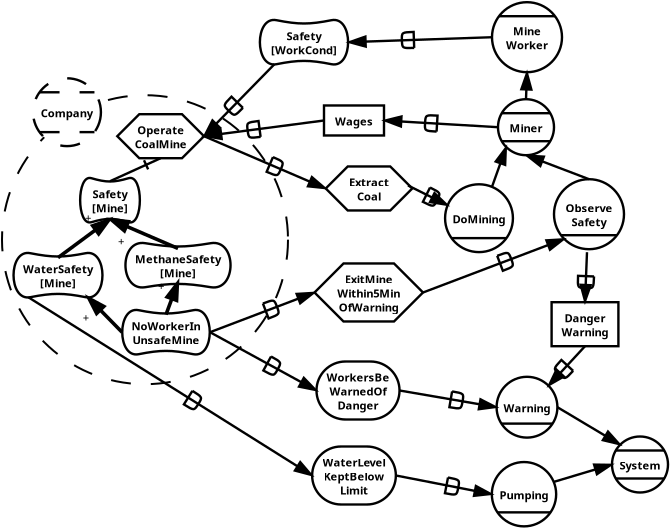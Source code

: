 <?xml version="1.0" encoding="UTF-8"?>
<dia:diagram xmlns:dia="http://www.lysator.liu.se/~alla/dia/"><dia:layer name="Background" visible="true"><dia:object type="Standard - Ellipse" version="0" id="O0"><dia:attribute name="obj_pos"><dia:point val="0.2,5.95"/></dia:attribute><dia:attribute name="obj_bb"><dia:rectangle val="0.15,5.9;14.55,20.45"/></dia:attribute><dia:attribute name="elem_corner"><dia:point val="0.2,5.95"/></dia:attribute><dia:attribute name="elem_width"><dia:real val="14.3"/></dia:attribute><dia:attribute name="elem_height"><dia:real val="14.45"/></dia:attribute><dia:attribute name="line_style"><dia:enum val="1"/></dia:attribute></dia:object><dia:object type="Istar - actor" version="0" id="O1"><dia:attribute name="obj_pos"><dia:point val="1.754,5.104"/></dia:attribute><dia:attribute name="obj_bb"><dia:rectangle val="1.694,5.044;5.206,8.556"/></dia:attribute><dia:attribute name="elem_corner"><dia:point val="1.754,5.104"/></dia:attribute><dia:attribute name="elem_width"><dia:real val="3.392"/></dia:attribute><dia:attribute name="elem_height"><dia:real val="3.392"/></dia:attribute><dia:attribute name="type"><dia:enum val="2"/></dia:attribute><dia:attribute name="text"><dia:composite type="text"><dia:attribute name="string"><dia:string>#Company#</dia:string></dia:attribute><dia:attribute name="font"><dia:font family="sans" style="80" name="Courier"/></dia:attribute><dia:attribute name="height"><dia:real val="0.7"/></dia:attribute><dia:attribute name="pos"><dia:point val="3.45,7.12"/></dia:attribute><dia:attribute name="color"><dia:color val="#000000"/></dia:attribute><dia:attribute name="alignment"><dia:enum val="1"/></dia:attribute></dia:composite></dia:attribute></dia:object><dia:object type="Istar - other" version="0" id="O2"><dia:attribute name="obj_pos"><dia:point val="5.964,6.9"/></dia:attribute><dia:attribute name="obj_bb"><dia:rectangle val="5.904,6.84;10.36,9.16"/></dia:attribute><dia:attribute name="elem_corner"><dia:point val="5.964,6.9"/></dia:attribute><dia:attribute name="elem_width"><dia:real val="4.336"/></dia:attribute><dia:attribute name="elem_height"><dia:real val="2.2"/></dia:attribute><dia:attribute name="type"><dia:enum val="1"/></dia:attribute><dia:attribute name="text"><dia:composite type="text"><dia:attribute name="string"><dia:string>#Operate
CoalMine#</dia:string></dia:attribute><dia:attribute name="font"><dia:font family="sans" style="80" name="Courier"/></dia:attribute><dia:attribute name="height"><dia:real val="0.7"/></dia:attribute><dia:attribute name="pos"><dia:point val="8.132,7.97"/></dia:attribute><dia:attribute name="color"><dia:color val="#000000"/></dia:attribute><dia:attribute name="alignment"><dia:enum val="1"/></dia:attribute></dia:composite></dia:attribute><dia:attribute name="cpl_north"><dia:int val="3"/></dia:attribute><dia:attribute name="cpl_west"><dia:int val="1"/></dia:attribute><dia:attribute name="cpl_south"><dia:int val="3"/></dia:attribute><dia:attribute name="cpl_east"><dia:int val="1"/></dia:attribute></dia:object><dia:object type="Istar - goal" version="0" id="O3"><dia:attribute name="obj_pos"><dia:point val="4.1,10.1"/></dia:attribute><dia:attribute name="obj_bb"><dia:rectangle val="3.98,9.98;7.22,12.42"/></dia:attribute><dia:attribute name="elem_corner"><dia:point val="4.1,10.1"/></dia:attribute><dia:attribute name="elem_width"><dia:real val="3"/></dia:attribute><dia:attribute name="elem_height"><dia:real val="2.2"/></dia:attribute><dia:attribute name="type"><dia:enum val="0"/></dia:attribute><dia:attribute name="text"><dia:composite type="text"><dia:attribute name="string"><dia:string>#Safety
[Mine]#</dia:string></dia:attribute><dia:attribute name="font"><dia:font family="sans" style="80" name="Courier"/></dia:attribute><dia:attribute name="height"><dia:real val="0.7"/></dia:attribute><dia:attribute name="pos"><dia:point val="5.6,11.17"/></dia:attribute><dia:attribute name="color"><dia:color val="#000000"/></dia:attribute><dia:attribute name="alignment"><dia:enum val="1"/></dia:attribute></dia:composite></dia:attribute></dia:object><dia:object type="Istar - goal" version="0" id="O4"><dia:attribute name="obj_pos"><dia:point val="6.36,13.35"/></dia:attribute><dia:attribute name="obj_bb"><dia:rectangle val="6.24,13.23;11.76,15.67"/></dia:attribute><dia:attribute name="elem_corner"><dia:point val="6.36,13.35"/></dia:attribute><dia:attribute name="elem_width"><dia:real val="5.28"/></dia:attribute><dia:attribute name="elem_height"><dia:real val="2.2"/></dia:attribute><dia:attribute name="type"><dia:enum val="0"/></dia:attribute><dia:attribute name="text"><dia:composite type="text"><dia:attribute name="string"><dia:string>#MethaneSafety
[Mine]#</dia:string></dia:attribute><dia:attribute name="font"><dia:font family="sans" style="80" name="Courier"/></dia:attribute><dia:attribute name="height"><dia:real val="0.7"/></dia:attribute><dia:attribute name="pos"><dia:point val="9,14.42"/></dia:attribute><dia:attribute name="color"><dia:color val="#000000"/></dia:attribute><dia:attribute name="alignment"><dia:enum val="1"/></dia:attribute></dia:composite></dia:attribute></dia:object><dia:object type="Istar - goal" version="0" id="O5"><dia:attribute name="obj_pos"><dia:point val="0.766,13.85"/></dia:attribute><dia:attribute name="obj_bb"><dia:rectangle val="0.646,13.73;5.354,16.17"/></dia:attribute><dia:attribute name="elem_corner"><dia:point val="0.766,13.85"/></dia:attribute><dia:attribute name="elem_width"><dia:real val="4.468"/></dia:attribute><dia:attribute name="elem_height"><dia:real val="2.2"/></dia:attribute><dia:attribute name="type"><dia:enum val="0"/></dia:attribute><dia:attribute name="text"><dia:composite type="text"><dia:attribute name="string"><dia:string>#WaterSafety
[Mine]#</dia:string></dia:attribute><dia:attribute name="font"><dia:font family="sans" style="80" name="Courier"/></dia:attribute><dia:attribute name="height"><dia:real val="0.7"/></dia:attribute><dia:attribute name="pos"><dia:point val="3,14.92"/></dia:attribute><dia:attribute name="color"><dia:color val="#000000"/></dia:attribute><dia:attribute name="alignment"><dia:enum val="1"/></dia:attribute></dia:composite></dia:attribute></dia:object><dia:object type="Istar - link" version="0" id="O6"><dia:attribute name="obj_pos"><dia:point val="3,14.073"/></dia:attribute><dia:attribute name="obj_bb"><dia:rectangle val="2.916,11.578;5.986,14.157"/></dia:attribute><dia:attribute name="conn_endpoints"><dia:point val="3,14.073"/><dia:point val="5.6,12.15"/></dia:attribute><dia:attribute name="type"><dia:enum val="1"/></dia:attribute><dia:attribute name="pm"><dia:point val="4.3,13.112"/></dia:attribute><dia:connections><dia:connection handle="0" to="O5" connection="3"/><dia:connection handle="1" to="O3" connection="6"/></dia:connections></dia:object><dia:object type="Istar - link" version="0" id="O7"><dia:attribute name="obj_pos"><dia:point val="9,13.614"/></dia:attribute><dia:attribute name="obj_bb"><dia:rectangle val="5.387,11.729;9.079,14.155"/></dia:attribute><dia:attribute name="conn_endpoints"><dia:point val="9,13.614"/><dia:point val="5.6,12.15"/></dia:attribute><dia:attribute name="type"><dia:enum val="1"/></dia:attribute><dia:attribute name="pm"><dia:point val="7.3,12.882"/></dia:attribute><dia:connections><dia:connection handle="0" to="O4" connection="3"/><dia:connection handle="1" to="O3" connection="6"/></dia:connections></dia:object><dia:object type="Istar - link" version="0" id="O8"><dia:attribute name="obj_pos"><dia:point val="5.6,10.25"/></dia:attribute><dia:attribute name="obj_bb"><dia:rectangle val="5.521,8.255;8.584,10.34"/></dia:attribute><dia:attribute name="conn_endpoints"><dia:point val="5.6,10.25"/><dia:point val="8.132,9.1"/></dia:attribute><dia:attribute name="type"><dia:enum val="4"/></dia:attribute><dia:attribute name="pm"><dia:point val="6.866,9.675"/></dia:attribute><dia:connections><dia:connection handle="0" to="O3" connection="3"/><dia:connection handle="1" to="O2" connection="5"/></dia:connections></dia:object><dia:object type="Istar - goal" version="0" id="O9"><dia:attribute name="obj_pos"><dia:point val="6.201,16.7"/></dia:attribute><dia:attribute name="obj_bb"><dia:rectangle val="6.081,16.58;10.719,19.02"/></dia:attribute><dia:attribute name="elem_corner"><dia:point val="6.201,16.7"/></dia:attribute><dia:attribute name="elem_width"><dia:real val="4.398"/></dia:attribute><dia:attribute name="elem_height"><dia:real val="2.2"/></dia:attribute><dia:attribute name="type"><dia:enum val="0"/></dia:attribute><dia:attribute name="text"><dia:composite type="text"><dia:attribute name="string"><dia:string>#NoWorkerIn
UnsafeMine#</dia:string></dia:attribute><dia:attribute name="font"><dia:font family="sans" style="80" name="Courier"/></dia:attribute><dia:attribute name="height"><dia:real val="0.7"/></dia:attribute><dia:attribute name="pos"><dia:point val="8.4,17.77"/></dia:attribute><dia:attribute name="color"><dia:color val="#000000"/></dia:attribute><dia:attribute name="alignment"><dia:enum val="1"/></dia:attribute></dia:composite></dia:attribute></dia:object><dia:object type="Istar - link" version="0" id="O10"><dia:attribute name="obj_pos"><dia:point val="8.4,16.92"/></dia:attribute><dia:attribute name="obj_bb"><dia:rectangle val="7.668,14.745;10.068,16.997"/></dia:attribute><dia:attribute name="conn_endpoints"><dia:point val="8.4,16.92"/><dia:point val="9,15.286"/></dia:attribute><dia:attribute name="type"><dia:enum val="1"/></dia:attribute><dia:attribute name="pm"><dia:point val="8.7,16.103"/></dia:attribute><dia:connections><dia:connection handle="0" to="O9" connection="3"/><dia:connection handle="1" to="O4" connection="6"/></dia:connections></dia:object><dia:object type="Istar - link" version="0" id="O11"><dia:attribute name="obj_pos"><dia:point val="6.201,17.8"/></dia:attribute><dia:attribute name="obj_bb"><dia:rectangle val="3.766,15.637;6.286,17.962"/></dia:attribute><dia:attribute name="conn_endpoints"><dia:point val="6.201,17.8"/><dia:point val="4.489,16.05"/></dia:attribute><dia:attribute name="type"><dia:enum val="1"/></dia:attribute><dia:attribute name="pm"><dia:point val="5.345,16.925"/></dia:attribute><dia:connections><dia:connection handle="0" to="O9" connection="0"/><dia:connection handle="1" to="O5" connection="7"/></dia:connections></dia:object><dia:object type="Istar - actor" version="0" id="O12"><dia:attribute name="obj_pos"><dia:point val="24.7,1.3"/></dia:attribute><dia:attribute name="obj_bb"><dia:rectangle val="24.64,1.24;28.26,4.86"/></dia:attribute><dia:attribute name="elem_corner"><dia:point val="24.7,1.3"/></dia:attribute><dia:attribute name="elem_width"><dia:real val="3.5"/></dia:attribute><dia:attribute name="elem_height"><dia:real val="3.5"/></dia:attribute><dia:attribute name="type"><dia:enum val="1"/></dia:attribute><dia:attribute name="text"><dia:composite type="text"><dia:attribute name="string"><dia:string>#Mine
Worker#</dia:string></dia:attribute><dia:attribute name="font"><dia:font family="sans" style="80" name="Courier"/></dia:attribute><dia:attribute name="height"><dia:real val="0.7"/></dia:attribute><dia:attribute name="pos"><dia:point val="26.45,3.02"/></dia:attribute><dia:attribute name="color"><dia:color val="#000000"/></dia:attribute><dia:attribute name="alignment"><dia:enum val="1"/></dia:attribute></dia:composite></dia:attribute></dia:object><dia:object type="Istar - actor" version="0" id="O13"><dia:attribute name="obj_pos"><dia:point val="25,6.15"/></dia:attribute><dia:attribute name="obj_bb"><dia:rectangle val="24.94,6.09;27.86,9.01"/></dia:attribute><dia:attribute name="elem_corner"><dia:point val="25,6.15"/></dia:attribute><dia:attribute name="elem_width"><dia:real val="2.8"/></dia:attribute><dia:attribute name="elem_height"><dia:real val="2.8"/></dia:attribute><dia:attribute name="type"><dia:enum val="2"/></dia:attribute><dia:attribute name="text"><dia:composite type="text"><dia:attribute name="string"><dia:string>#Miner#</dia:string></dia:attribute><dia:attribute name="font"><dia:font family="sans" style="80" name="Courier"/></dia:attribute><dia:attribute name="height"><dia:real val="0.7"/></dia:attribute><dia:attribute name="pos"><dia:point val="26.4,7.87"/></dia:attribute><dia:attribute name="color"><dia:color val="#000000"/></dia:attribute><dia:attribute name="alignment"><dia:enum val="1"/></dia:attribute></dia:composite></dia:attribute></dia:object><dia:object type="Istar - link" version="0" id="O14"><dia:attribute name="obj_pos"><dia:point val="26.4,6.15"/></dia:attribute><dia:attribute name="obj_bb"><dia:rectangle val="25.242,4.118;27.642,6.212"/></dia:attribute><dia:attribute name="conn_endpoints"><dia:point val="26.4,6.15"/><dia:point val="26.45,4.8"/></dia:attribute><dia:attribute name="type"><dia:enum val="0"/></dia:attribute><dia:attribute name="pm"><dia:point val="26.425,5.475"/></dia:attribute><dia:connections><dia:connection handle="0" to="O13" connection="4"/><dia:connection handle="1" to="O12" connection="12"/></dia:connections></dia:object><dia:object type="Istar - actor" version="0" id="O15"><dia:attribute name="obj_pos"><dia:point val="22.354,10.404"/></dia:attribute><dia:attribute name="obj_bb"><dia:rectangle val="22.294,10.344;25.806,13.856"/></dia:attribute><dia:attribute name="elem_corner"><dia:point val="22.354,10.404"/></dia:attribute><dia:attribute name="elem_width"><dia:real val="3.392"/></dia:attribute><dia:attribute name="elem_height"><dia:real val="3.392"/></dia:attribute><dia:attribute name="type"><dia:enum val="3"/></dia:attribute><dia:attribute name="text"><dia:composite type="text"><dia:attribute name="string"><dia:string>#DoMining#</dia:string></dia:attribute><dia:attribute name="font"><dia:font family="sans" style="80" name="Courier"/></dia:attribute><dia:attribute name="height"><dia:real val="0.7"/></dia:attribute><dia:attribute name="pos"><dia:point val="24.05,12.42"/></dia:attribute><dia:attribute name="color"><dia:color val="#000000"/></dia:attribute><dia:attribute name="alignment"><dia:enum val="1"/></dia:attribute></dia:composite></dia:attribute></dia:object><dia:object type="Istar - actor" version="0" id="O16"><dia:attribute name="obj_pos"><dia:point val="27.8,10.15"/></dia:attribute><dia:attribute name="obj_bb"><dia:rectangle val="27.74,10.09;31.36,13.71"/></dia:attribute><dia:attribute name="elem_corner"><dia:point val="27.8,10.15"/></dia:attribute><dia:attribute name="elem_width"><dia:real val="3.5"/></dia:attribute><dia:attribute name="elem_height"><dia:real val="3.5"/></dia:attribute><dia:attribute name="type"><dia:enum val="3"/></dia:attribute><dia:attribute name="text"><dia:composite type="text"><dia:attribute name="string"><dia:string>#Observe
Safety#</dia:string></dia:attribute><dia:attribute name="font"><dia:font family="sans" style="80" name="Courier"/></dia:attribute><dia:attribute name="height"><dia:real val="0.7"/></dia:attribute><dia:attribute name="pos"><dia:point val="29.55,11.87"/></dia:attribute><dia:attribute name="color"><dia:color val="#000000"/></dia:attribute><dia:attribute name="alignment"><dia:enum val="1"/></dia:attribute></dia:composite></dia:attribute></dia:object><dia:object type="Istar - other" version="0" id="O17"><dia:attribute name="obj_pos"><dia:point val="27.68,16.3"/></dia:attribute><dia:attribute name="obj_bb"><dia:rectangle val="27.62,16.24;31.08,18.56"/></dia:attribute><dia:attribute name="elem_corner"><dia:point val="27.68,16.3"/></dia:attribute><dia:attribute name="elem_width"><dia:real val="3.34"/></dia:attribute><dia:attribute name="elem_height"><dia:real val="2.2"/></dia:attribute><dia:attribute name="type"><dia:enum val="0"/></dia:attribute><dia:attribute name="text"><dia:composite type="text"><dia:attribute name="string"><dia:string>#Danger
Warning#</dia:string></dia:attribute><dia:attribute name="font"><dia:font family="sans" style="80" name="Courier"/></dia:attribute><dia:attribute name="height"><dia:real val="0.7"/></dia:attribute><dia:attribute name="pos"><dia:point val="29.35,17.37"/></dia:attribute><dia:attribute name="color"><dia:color val="#000000"/></dia:attribute><dia:attribute name="alignment"><dia:enum val="1"/></dia:attribute></dia:composite></dia:attribute><dia:attribute name="cpl_north"><dia:int val="3"/></dia:attribute><dia:attribute name="cpl_west"><dia:int val="1"/></dia:attribute><dia:attribute name="cpl_south"><dia:int val="3"/></dia:attribute><dia:attribute name="cpl_east"><dia:int val="1"/></dia:attribute></dia:object><dia:object type="Istar - actor" version="0" id="O18"><dia:attribute name="obj_pos"><dia:point val="24.93,20.03"/></dia:attribute><dia:attribute name="obj_bb"><dia:rectangle val="24.87,19.97;28.03,23.13"/></dia:attribute><dia:attribute name="elem_corner"><dia:point val="24.93,20.03"/></dia:attribute><dia:attribute name="elem_width"><dia:real val="3.04"/></dia:attribute><dia:attribute name="elem_height"><dia:real val="3.04"/></dia:attribute><dia:attribute name="type"><dia:enum val="3"/></dia:attribute><dia:attribute name="text"><dia:composite type="text"><dia:attribute name="string"><dia:string>#Warning#</dia:string></dia:attribute><dia:attribute name="font"><dia:font family="sans" style="80" name="Courier"/></dia:attribute><dia:attribute name="height"><dia:real val="0.7"/></dia:attribute><dia:attribute name="pos"><dia:point val="26.45,21.87"/></dia:attribute><dia:attribute name="color"><dia:color val="#000000"/></dia:attribute><dia:attribute name="alignment"><dia:enum val="1"/></dia:attribute></dia:composite></dia:attribute></dia:object><dia:object type="Istar - actor" version="0" id="O19"><dia:attribute name="obj_pos"><dia:point val="24.692,24.292"/></dia:attribute><dia:attribute name="obj_bb"><dia:rectangle val="24.632,24.232;27.968,27.568"/></dia:attribute><dia:attribute name="elem_corner"><dia:point val="24.692,24.292"/></dia:attribute><dia:attribute name="elem_width"><dia:real val="3.216"/></dia:attribute><dia:attribute name="elem_height"><dia:real val="3.216"/></dia:attribute><dia:attribute name="type"><dia:enum val="3"/></dia:attribute><dia:attribute name="text"><dia:composite type="text"><dia:attribute name="string"><dia:string>#Pumping#</dia:string></dia:attribute><dia:attribute name="font"><dia:font family="sans" style="80" name="Courier"/></dia:attribute><dia:attribute name="height"><dia:real val="0.7"/></dia:attribute><dia:attribute name="pos"><dia:point val="26.3,26.22"/></dia:attribute><dia:attribute name="color"><dia:color val="#000000"/></dia:attribute><dia:attribute name="alignment"><dia:enum val="1"/></dia:attribute></dia:composite></dia:attribute></dia:object><dia:object type="Istar - link" version="0" id="O20"><dia:attribute name="obj_pos"><dia:point val="24.699,10.533"/></dia:attribute><dia:attribute name="obj_bb"><dia:rectangle val="24.028,8.15;26.428,10.61"/></dia:attribute><dia:attribute name="conn_endpoints"><dia:point val="24.699,10.533"/><dia:point val="25.41,8.54"/></dia:attribute><dia:attribute name="type"><dia:enum val="0"/></dia:attribute><dia:attribute name="pm"><dia:point val="25.055,9.536"/></dia:attribute><dia:connections><dia:connection handle="0" to="O15" connection="3"/><dia:connection handle="1" to="O13" connection="10"/></dia:connections></dia:object><dia:object type="Istar - link" version="0" id="O21"><dia:attribute name="obj_pos"><dia:point val="29.55,10.15"/></dia:attribute><dia:attribute name="obj_bb"><dia:rectangle val="26.2,8.431;29.627,10.901"/></dia:attribute><dia:attribute name="conn_endpoints"><dia:point val="29.55,10.15"/><dia:point val="26.4,8.95"/></dia:attribute><dia:attribute name="type"><dia:enum val="0"/></dia:attribute><dia:attribute name="pm"><dia:point val="27.975,9.55"/></dia:attribute><dia:connections><dia:connection handle="0" to="O16" connection="4"/><dia:connection handle="1" to="O13" connection="12"/></dia:connections></dia:object><dia:object type="Istar - goal" version="0" id="O22"><dia:attribute name="obj_pos"><dia:point val="13.083,2.2"/></dia:attribute><dia:attribute name="obj_bb"><dia:rectangle val="12.963,2.08;17.637,4.52"/></dia:attribute><dia:attribute name="elem_corner"><dia:point val="13.083,2.2"/></dia:attribute><dia:attribute name="elem_width"><dia:real val="4.433"/></dia:attribute><dia:attribute name="elem_height"><dia:real val="2.2"/></dia:attribute><dia:attribute name="type"><dia:enum val="0"/></dia:attribute><dia:attribute name="text"><dia:composite type="text"><dia:attribute name="string"><dia:string>#Safety
[WorkCond]#</dia:string></dia:attribute><dia:attribute name="font"><dia:font family="sans" style="80" name="Courier"/></dia:attribute><dia:attribute name="height"><dia:real val="0.7"/></dia:attribute><dia:attribute name="pos"><dia:point val="15.3,3.27"/></dia:attribute><dia:attribute name="color"><dia:color val="#000000"/></dia:attribute><dia:attribute name="alignment"><dia:enum val="1"/></dia:attribute></dia:composite></dia:attribute></dia:object><dia:object type="Istar - link" version="0" id="O23"><dia:attribute name="obj_pos"><dia:point val="13.822,4.4"/></dia:attribute><dia:attribute name="obj_bb"><dia:rectangle val="9.972,4.315;13.907,8.575"/></dia:attribute><dia:attribute name="conn_endpoints"><dia:point val="13.822,4.4"/><dia:point val="10.3,8"/></dia:attribute><dia:attribute name="type"><dia:enum val="3"/></dia:attribute><dia:attribute name="pm"><dia:point val="12.061,6.2"/></dia:attribute><dia:connections><dia:connection handle="0" to="O22" connection="5"/><dia:connection handle="1" to="O2" connection="7"/></dia:connections></dia:object><dia:object type="Istar - link" version="0" id="O24"><dia:attribute name="obj_pos"><dia:point val="29.45,13.8"/></dia:attribute><dia:attribute name="obj_bb"><dia:rectangle val="28.178,13.738;30.578,16.655"/></dia:attribute><dia:attribute name="conn_endpoints"><dia:point val="29.45,13.8"/><dia:point val="29.35,16.3"/></dia:attribute><dia:attribute name="type"><dia:enum val="3"/></dia:attribute><dia:attribute name="pm"><dia:point val="29.4,15.05"/></dia:attribute><dia:connections><dia:connection handle="1" to="O17" connection="1"/></dia:connections></dia:object><dia:object type="Istar - actor" version="0" id="O25"><dia:attribute name="obj_pos"><dia:point val="30.7,23.015"/></dia:attribute><dia:attribute name="obj_bb"><dia:rectangle val="30.64,22.954;33.56,25.875"/></dia:attribute><dia:attribute name="elem_corner"><dia:point val="30.7,23.015"/></dia:attribute><dia:attribute name="elem_width"><dia:real val="2.8"/></dia:attribute><dia:attribute name="elem_height"><dia:real val="2.8"/></dia:attribute><dia:attribute name="type"><dia:enum val="2"/></dia:attribute><dia:attribute name="text"><dia:composite type="text"><dia:attribute name="string"><dia:string>#System#</dia:string></dia:attribute><dia:attribute name="font"><dia:font family="sans" style="80" name="Courier"/></dia:attribute><dia:attribute name="height"><dia:real val="0.7"/></dia:attribute><dia:attribute name="pos"><dia:point val="32.1,24.735"/></dia:attribute><dia:attribute name="color"><dia:color val="#000000"/></dia:attribute><dia:attribute name="alignment"><dia:enum val="1"/></dia:attribute></dia:composite></dia:attribute></dia:object><dia:object type="Istar - link" version="0" id="O26"><dia:attribute name="obj_pos"><dia:point val="27.97,21.55"/></dia:attribute><dia:attribute name="obj_bb"><dia:rectangle val="27.887,21.468;31.367,23.799"/></dia:attribute><dia:attribute name="conn_endpoints"><dia:point val="27.97,21.55"/><dia:point val="31.11,23.424"/></dia:attribute><dia:attribute name="type"><dia:enum val="0"/></dia:attribute><dia:attribute name="pm"><dia:point val="29.54,22.487"/></dia:attribute><dia:connections><dia:connection handle="0" to="O18" connection="0"/><dia:connection handle="1" to="O25" connection="6"/></dia:connections></dia:object><dia:object type="Istar - link" version="0" id="O27"><dia:attribute name="obj_pos"><dia:point val="27.786,25.285"/></dia:attribute><dia:attribute name="obj_bb"><dia:rectangle val="27.711,23.463;31.007,25.581"/></dia:attribute><dia:attribute name="conn_endpoints"><dia:point val="27.786,25.285"/><dia:point val="30.7,24.415"/></dia:attribute><dia:attribute name="type"><dia:enum val="0"/></dia:attribute><dia:attribute name="pm"><dia:point val="29.243,24.849"/></dia:attribute><dia:connections><dia:connection handle="0" to="O19" connection="1"/><dia:connection handle="1" to="O25" connection="8"/></dia:connections></dia:object><dia:object type="Istar - goal" version="0" id="O28"><dia:attribute name="obj_pos"><dia:point val="15.925,19.265"/></dia:attribute><dia:attribute name="obj_bb"><dia:rectangle val="15.805,19.145;20.195,22.285"/></dia:attribute><dia:attribute name="elem_corner"><dia:point val="15.925,19.265"/></dia:attribute><dia:attribute name="elem_width"><dia:real val="4.151"/></dia:attribute><dia:attribute name="elem_height"><dia:real val="2.9"/></dia:attribute><dia:attribute name="type"><dia:enum val="1"/></dia:attribute><dia:attribute name="text"><dia:composite type="text"><dia:attribute name="string"><dia:string>#WorkersBe
WarnedOf
Danger#</dia:string></dia:attribute><dia:attribute name="font"><dia:font family="sans" style="80" name="Courier"/></dia:attribute><dia:attribute name="height"><dia:real val="0.7"/></dia:attribute><dia:attribute name="pos"><dia:point val="18,20.335"/></dia:attribute><dia:attribute name="color"><dia:color val="#000000"/></dia:attribute><dia:attribute name="alignment"><dia:enum val="1"/></dia:attribute></dia:composite></dia:attribute></dia:object><dia:object type="Istar - other" version="0" id="O29"><dia:attribute name="obj_pos"><dia:point val="15.825,14.364"/></dia:attribute><dia:attribute name="obj_bb"><dia:rectangle val="15.765,14.305;21.31,17.325"/></dia:attribute><dia:attribute name="elem_corner"><dia:point val="15.825,14.364"/></dia:attribute><dia:attribute name="elem_width"><dia:real val="5.425"/></dia:attribute><dia:attribute name="elem_height"><dia:real val="2.9"/></dia:attribute><dia:attribute name="type"><dia:enum val="1"/></dia:attribute><dia:attribute name="text"><dia:composite type="text"><dia:attribute name="string"><dia:string>#ExitMine
Within5Min
OfWarning#</dia:string></dia:attribute><dia:attribute name="font"><dia:font family="sans" style="80" name="Courier"/></dia:attribute><dia:attribute name="height"><dia:real val="0.7"/></dia:attribute><dia:attribute name="pos"><dia:point val="18.538,15.435"/></dia:attribute><dia:attribute name="color"><dia:color val="#000000"/></dia:attribute><dia:attribute name="alignment"><dia:enum val="1"/></dia:attribute></dia:composite></dia:attribute><dia:attribute name="cpl_north"><dia:int val="3"/></dia:attribute><dia:attribute name="cpl_west"><dia:int val="1"/></dia:attribute><dia:attribute name="cpl_south"><dia:int val="3"/></dia:attribute><dia:attribute name="cpl_east"><dia:int val="1"/></dia:attribute></dia:object><dia:object type="Istar - link" version="0" id="O30"><dia:attribute name="obj_pos"><dia:point val="10.599,17.8"/></dia:attribute><dia:attribute name="obj_bb"><dia:rectangle val="10.521,15.16;16.023,17.877"/></dia:attribute><dia:attribute name="conn_endpoints"><dia:point val="10.599,17.8"/><dia:point val="15.825,15.815"/></dia:attribute><dia:attribute name="type"><dia:enum val="3"/></dia:attribute><dia:attribute name="pm"><dia:point val="13.212,16.807"/></dia:attribute><dia:connections><dia:connection handle="0" to="O9" connection="1"/><dia:connection handle="1" to="O29" connection="3"/></dia:connections></dia:object><dia:object type="Istar - link" version="0" id="O31"><dia:attribute name="obj_pos"><dia:point val="10.599,17.8"/></dia:attribute><dia:attribute name="obj_bb"><dia:rectangle val="10.518,17.719;16.169,21.094"/></dia:attribute><dia:attribute name="conn_endpoints"><dia:point val="10.599,17.8"/><dia:point val="15.925,20.715"/></dia:attribute><dia:attribute name="type"><dia:enum val="3"/></dia:attribute><dia:attribute name="pm"><dia:point val="13.262,19.257"/></dia:attribute><dia:connections><dia:connection handle="0" to="O9" connection="1"/><dia:connection handle="1" to="O28" connection="0"/></dia:connections></dia:object><dia:object type="Istar - other" version="0" id="O32"><dia:attribute name="obj_pos"><dia:point val="16.3,6.464"/></dia:attribute><dia:attribute name="obj_bb"><dia:rectangle val="16.24,6.404;19.36,8.024"/></dia:attribute><dia:attribute name="elem_corner"><dia:point val="16.3,6.464"/></dia:attribute><dia:attribute name="elem_width"><dia:real val="3"/></dia:attribute><dia:attribute name="elem_height"><dia:real val="1.5"/></dia:attribute><dia:attribute name="type"><dia:enum val="0"/></dia:attribute><dia:attribute name="text"><dia:composite type="text"><dia:attribute name="string"><dia:string>#Wages#</dia:string></dia:attribute><dia:attribute name="font"><dia:font family="sans" style="80" name="Courier"/></dia:attribute><dia:attribute name="height"><dia:real val="0.7"/></dia:attribute><dia:attribute name="pos"><dia:point val="17.8,7.535"/></dia:attribute><dia:attribute name="color"><dia:color val="#000000"/></dia:attribute><dia:attribute name="alignment"><dia:enum val="1"/></dia:attribute></dia:composite></dia:attribute><dia:attribute name="cpl_north"><dia:int val="3"/></dia:attribute><dia:attribute name="cpl_west"><dia:int val="1"/></dia:attribute><dia:attribute name="cpl_south"><dia:int val="3"/></dia:attribute><dia:attribute name="cpl_east"><dia:int val="1"/></dia:attribute></dia:object><dia:object type="Istar - other" version="0" id="O33"><dia:attribute name="obj_pos"><dia:point val="16.386,9.514"/></dia:attribute><dia:attribute name="obj_bb"><dia:rectangle val="16.326,9.454;20.774,11.774"/></dia:attribute><dia:attribute name="elem_corner"><dia:point val="16.386,9.514"/></dia:attribute><dia:attribute name="elem_width"><dia:real val="4.327"/></dia:attribute><dia:attribute name="elem_height"><dia:real val="2.2"/></dia:attribute><dia:attribute name="type"><dia:enum val="1"/></dia:attribute><dia:attribute name="text"><dia:composite type="text"><dia:attribute name="string"><dia:string>#Extract
Coal#</dia:string></dia:attribute><dia:attribute name="font"><dia:font family="sans" style="80" name="Courier"/></dia:attribute><dia:attribute name="height"><dia:real val="0.7"/></dia:attribute><dia:attribute name="pos"><dia:point val="18.55,10.585"/></dia:attribute><dia:attribute name="color"><dia:color val="#000000"/></dia:attribute><dia:attribute name="alignment"><dia:enum val="1"/></dia:attribute></dia:composite></dia:attribute><dia:attribute name="cpl_north"><dia:int val="3"/></dia:attribute><dia:attribute name="cpl_west"><dia:int val="1"/></dia:attribute><dia:attribute name="cpl_south"><dia:int val="3"/></dia:attribute><dia:attribute name="cpl_east"><dia:int val="1"/></dia:attribute></dia:object><dia:object type="Istar - link" version="0" id="O34"><dia:attribute name="obj_pos"><dia:point val="16.3,7.214"/></dia:attribute><dia:attribute name="obj_bb"><dia:rectangle val="10.189,6.814;16.367,9.497"/></dia:attribute><dia:attribute name="conn_endpoints"><dia:point val="16.3,7.214"/><dia:point val="10.3,8"/></dia:attribute><dia:attribute name="type"><dia:enum val="3"/></dia:attribute><dia:attribute name="pm"><dia:point val="13.3,7.607"/></dia:attribute><dia:connections><dia:connection handle="0" to="O32" connection="3"/><dia:connection handle="1" to="O2" connection="7"/></dia:connections></dia:object><dia:object type="Istar - link" version="0" id="O35"><dia:attribute name="obj_pos"><dia:point val="10.3,8"/></dia:attribute><dia:attribute name="obj_bb"><dia:rectangle val="10.221,7.921;16.599,11.006"/></dia:attribute><dia:attribute name="conn_endpoints"><dia:point val="10.3,8"/><dia:point val="16.386,10.614"/></dia:attribute><dia:attribute name="type"><dia:enum val="3"/></dia:attribute><dia:attribute name="pm"><dia:point val="13.343,9.307"/></dia:attribute><dia:connections><dia:connection handle="0" to="O2" connection="7"/><dia:connection handle="1" to="O33" connection="3"/></dia:connections></dia:object><dia:object type="Istar - link" version="0" id="O36"><dia:attribute name="obj_pos"><dia:point val="25,7.55"/></dia:attribute><dia:attribute name="obj_bb"><dia:rectangle val="19.217,6.435;25.063,8.997"/></dia:attribute><dia:attribute name="conn_endpoints"><dia:point val="25,7.55"/><dia:point val="19.3,7.214"/></dia:attribute><dia:attribute name="type"><dia:enum val="3"/></dia:attribute><dia:attribute name="pm"><dia:point val="22.15,7.382"/></dia:attribute><dia:connections><dia:connection handle="0" to="O13" connection="8"/><dia:connection handle="1" to="O32" connection="7"/></dia:connections></dia:object><dia:object type="Istar - link" version="0" id="O37"><dia:attribute name="obj_pos"><dia:point val="24.7,3.05"/></dia:attribute><dia:attribute name="obj_bb"><dia:rectangle val="17.443,2.307;24.762,4.937"/></dia:attribute><dia:attribute name="conn_endpoints"><dia:point val="24.7,3.05"/><dia:point val="17.517,3.3"/></dia:attribute><dia:attribute name="type"><dia:enum val="3"/></dia:attribute><dia:attribute name="pm"><dia:point val="21.108,3.175"/></dia:attribute><dia:connections><dia:connection handle="0" to="O12" connection="8"/><dia:connection handle="1" to="O22" connection="1"/></dia:connections></dia:object><dia:object type="Istar - link" version="0" id="O38"><dia:attribute name="obj_pos"><dia:point val="20.5,10.464"/></dia:attribute><dia:attribute name="obj_bb"><dia:rectangle val="20.42,10.083;23.161,12.091"/></dia:attribute><dia:attribute name="conn_endpoints"><dia:point val="20.5,10.464"/><dia:point val="22.483,11.451"/></dia:attribute><dia:attribute name="type"><dia:enum val="3"/></dia:attribute><dia:attribute name="pm"><dia:point val="21.491,10.958"/></dia:attribute><dia:connections><dia:connection handle="1" to="O15" connection="7"/></dia:connections></dia:object><dia:object type="Istar - link" version="0" id="O39"><dia:attribute name="obj_pos"><dia:point val="21.25,15.815"/></dia:attribute><dia:attribute name="obj_bb"><dia:rectangle val="21.173,12.655;28.511,15.892"/></dia:attribute><dia:attribute name="conn_endpoints"><dia:point val="21.25,15.815"/><dia:point val="28.313,13.137"/></dia:attribute><dia:attribute name="type"><dia:enum val="3"/></dia:attribute><dia:attribute name="pm"><dia:point val="24.781,14.476"/></dia:attribute><dia:connections><dia:connection handle="0" to="O29" connection="7"/><dia:connection handle="1" to="O16" connection="10"/></dia:connections></dia:object><dia:object type="Istar - goal" version="0" id="O40"><dia:attribute name="obj_pos"><dia:point val="15.707,23.515"/></dia:attribute><dia:attribute name="obj_bb"><dia:rectangle val="15.587,23.395;20.013,26.535"/></dia:attribute><dia:attribute name="elem_corner"><dia:point val="15.707,23.515"/></dia:attribute><dia:attribute name="elem_width"><dia:real val="4.186"/></dia:attribute><dia:attribute name="elem_height"><dia:real val="2.9"/></dia:attribute><dia:attribute name="type"><dia:enum val="1"/></dia:attribute><dia:attribute name="text"><dia:composite type="text"><dia:attribute name="string"><dia:string>#WaterLevel
KeptBelow
Limit#</dia:string></dia:attribute><dia:attribute name="font"><dia:font family="sans" style="80" name="Courier"/></dia:attribute><dia:attribute name="height"><dia:real val="0.7"/></dia:attribute><dia:attribute name="pos"><dia:point val="17.8,24.585"/></dia:attribute><dia:attribute name="color"><dia:color val="#000000"/></dia:attribute><dia:attribute name="alignment"><dia:enum val="1"/></dia:attribute></dia:composite></dia:attribute></dia:object><dia:object type="Istar - link" version="0" id="O41"><dia:attribute name="obj_pos"><dia:point val="1.511,16.05"/></dia:attribute><dia:attribute name="obj_bb"><dia:rectangle val="1.428,15.967;15.97,25.335"/></dia:attribute><dia:attribute name="conn_endpoints"><dia:point val="1.511,16.05"/><dia:point val="15.707,24.965"/></dia:attribute><dia:attribute name="type"><dia:enum val="3"/></dia:attribute><dia:attribute name="pm"><dia:point val="8.609,20.507"/></dia:attribute><dia:connections><dia:connection handle="0" to="O5" connection="5"/><dia:connection handle="1" to="O40" connection="0"/></dia:connections></dia:object><dia:object type="Istar - link" version="0" id="O42"><dia:attribute name="obj_pos"><dia:point val="19.893,24.965"/></dia:attribute><dia:attribute name="obj_bb"><dia:rectangle val="19.823,24.48;24.827,26.473"/></dia:attribute><dia:attribute name="conn_endpoints"><dia:point val="19.893,24.965"/><dia:point val="24.692,25.9"/></dia:attribute><dia:attribute name="type"><dia:enum val="3"/></dia:attribute><dia:attribute name="pm"><dia:point val="22.293,25.432"/></dia:attribute><dia:connections><dia:connection handle="0" to="O40" connection="1"/><dia:connection handle="1" to="O19" connection="8"/></dia:connections></dia:object><dia:object type="Istar - link" version="0" id="O43"><dia:attribute name="obj_pos"><dia:point val="20.076,20.715"/></dia:attribute><dia:attribute name="obj_bb"><dia:rectangle val="20.006,20.152;25.057,22.157"/></dia:attribute><dia:attribute name="conn_endpoints"><dia:point val="20.076,20.715"/><dia:point val="24.93,21.55"/></dia:attribute><dia:attribute name="type"><dia:enum val="3"/></dia:attribute><dia:attribute name="pm"><dia:point val="22.503,21.132"/></dia:attribute><dia:connections><dia:connection handle="0" to="O28" connection="1"/><dia:connection handle="1" to="O18" connection="8"/></dia:connections></dia:object><dia:object type="Istar - link" version="0" id="O44"><dia:attribute name="obj_pos"><dia:point val="29.35,18.5"/></dia:attribute><dia:attribute name="obj_bb"><dia:rectangle val="26.856,18.415;29.435,21.441"/></dia:attribute><dia:attribute name="conn_endpoints"><dia:point val="29.35,18.5"/><dia:point val="27.525,20.475"/></dia:attribute><dia:attribute name="type"><dia:enum val="3"/></dia:attribute><dia:attribute name="pm"><dia:point val="28.437,19.488"/></dia:attribute><dia:connections><dia:connection handle="0" to="O17" connection="5"/><dia:connection handle="1" to="O18" connection="2"/></dia:connections></dia:object></dia:layer></dia:diagram>
